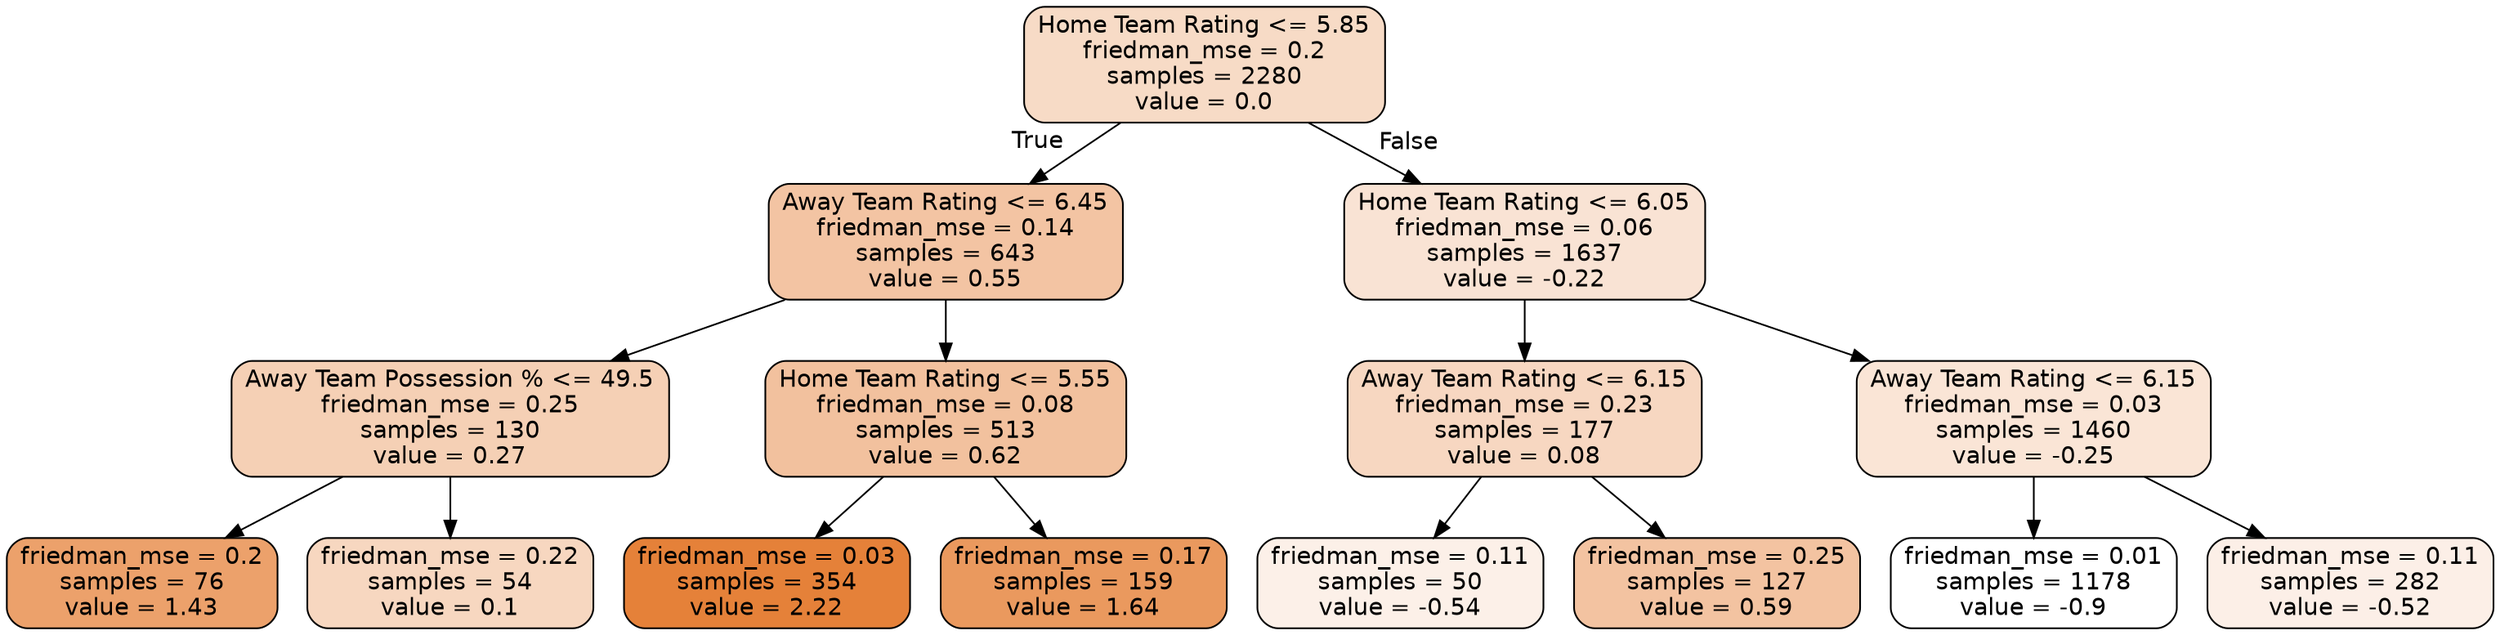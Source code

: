 digraph Tree {
node [shape=box, style="filled, rounded", color="black", fontname="helvetica"] ;
edge [fontname="helvetica"] ;
0 [label="Home Team Rating <= 5.85\nfriedman_mse = 0.2\nsamples = 2280\nvalue = 0.0", fillcolor="#f7dbc6"] ;
1 [label="Away Team Rating <= 6.45\nfriedman_mse = 0.14\nsamples = 643\nvalue = 0.55", fillcolor="#f3c4a3"] ;
0 -> 1 [labeldistance=2.5, labelangle=45, headlabel="True"] ;
2 [label="Away Team Possession % <= 49.5\nfriedman_mse = 0.25\nsamples = 130\nvalue = 0.27", fillcolor="#f5d0b5"] ;
1 -> 2 ;
3 [label="friedman_mse = 0.2\nsamples = 76\nvalue = 1.43", fillcolor="#eca16b"] ;
2 -> 3 ;
4 [label="friedman_mse = 0.22\nsamples = 54\nvalue = 0.1", fillcolor="#f7d7c0"] ;
2 -> 4 ;
5 [label="Home Team Rating <= 5.55\nfriedman_mse = 0.08\nsamples = 513\nvalue = 0.62", fillcolor="#f2c19e"] ;
1 -> 5 ;
6 [label="friedman_mse = 0.03\nsamples = 354\nvalue = 2.22", fillcolor="#e58139"] ;
5 -> 6 ;
7 [label="friedman_mse = 0.17\nsamples = 159\nvalue = 1.64", fillcolor="#ea995e"] ;
5 -> 7 ;
8 [label="Home Team Rating <= 6.05\nfriedman_mse = 0.06\nsamples = 1637\nvalue = -0.22", fillcolor="#f9e3d4"] ;
0 -> 8 [labeldistance=2.5, labelangle=-45, headlabel="False"] ;
9 [label="Away Team Rating <= 6.15\nfriedman_mse = 0.23\nsamples = 177\nvalue = 0.08", fillcolor="#f7d7c1"] ;
8 -> 9 ;
10 [label="friedman_mse = 0.11\nsamples = 50\nvalue = -0.54", fillcolor="#fcf0e8"] ;
9 -> 10 ;
11 [label="friedman_mse = 0.25\nsamples = 127\nvalue = 0.59", fillcolor="#f3c3a1"] ;
9 -> 11 ;
12 [label="Away Team Rating <= 6.15\nfriedman_mse = 0.03\nsamples = 1460\nvalue = -0.25", fillcolor="#fae5d6"] ;
8 -> 12 ;
13 [label="friedman_mse = 0.01\nsamples = 1178\nvalue = -0.9", fillcolor="#ffffff"] ;
12 -> 13 ;
14 [label="friedman_mse = 0.11\nsamples = 282\nvalue = -0.52", fillcolor="#fcefe7"] ;
12 -> 14 ;
}